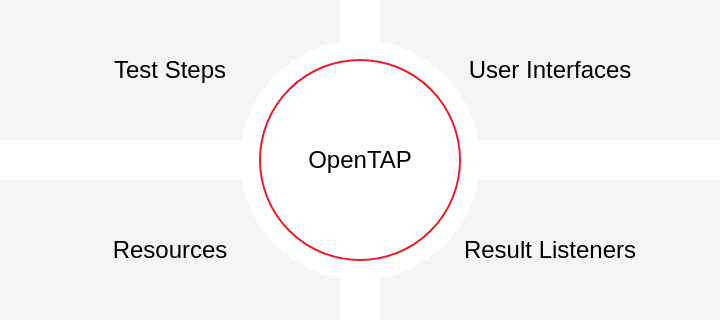 <mxfile version="12.8.8" type="device"><diagram id="__BssJPlB_pRFNjgobM9" name="Page-1"><mxGraphModel dx="319" dy="304" grid="1" gridSize="10" guides="1" tooltips="1" connect="1" arrows="1" fold="1" page="1" pageScale="1" pageWidth="850" pageHeight="1100" math="0" shadow="0"><root><mxCell id="0"/><mxCell id="1" parent="0"/><mxCell id="lpPTdzi9CCR8h-OgVOEY-8" value="Result Listeners" style="rounded=0;whiteSpace=wrap;html=1;fillColor=#F5F5F5;strokeColor=none;" parent="1" vertex="1"><mxGeometry x="310" y="170" width="170" height="70" as="geometry"/></mxCell><mxCell id="lpPTdzi9CCR8h-OgVOEY-4" value="User Interfaces" style="rounded=0;whiteSpace=wrap;html=1;fillColor=#F5F5F5;strokeColor=none;" parent="1" vertex="1"><mxGeometry x="310" y="80" width="170" height="70" as="geometry"/></mxCell><mxCell id="lpPTdzi9CCR8h-OgVOEY-6" value="Test Steps" style="rounded=0;whiteSpace=wrap;html=1;fillColor=#F5F5F5;strokeColor=none;" parent="1" vertex="1"><mxGeometry x="120" y="80" width="170" height="70" as="geometry"/></mxCell><mxCell id="lpPTdzi9CCR8h-OgVOEY-7" value="Resources" style="rounded=0;whiteSpace=wrap;html=1;fillColor=#F5F5F5;strokeColor=none;" parent="1" vertex="1"><mxGeometry x="120" y="170" width="170" height="70" as="geometry"/></mxCell><mxCell id="lpPTdzi9CCR8h-OgVOEY-3" value="" style="ellipse;whiteSpace=wrap;html=1;strokeColor=none;" parent="1" vertex="1"><mxGeometry x="240" y="100" width="120" height="120" as="geometry"/></mxCell><mxCell id="lpPTdzi9CCR8h-OgVOEY-1" value="OpenTAP" style="ellipse;whiteSpace=wrap;html=1;strokeColor=#E71F2D;" parent="1" vertex="1"><mxGeometry x="250" y="110" width="100" height="100" as="geometry"/></mxCell></root></mxGraphModel></diagram></mxfile>